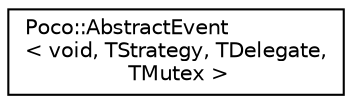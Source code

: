 digraph "Graphical Class Hierarchy"
{
 // LATEX_PDF_SIZE
  edge [fontname="Helvetica",fontsize="10",labelfontname="Helvetica",labelfontsize="10"];
  node [fontname="Helvetica",fontsize="10",shape=record];
  rankdir="LR";
  Node0 [label="Poco::AbstractEvent\l\< void, TStrategy, TDelegate,\l TMutex \>",height=0.2,width=0.4,color="black", fillcolor="white", style="filled",URL="$classPoco_1_1AbstractEvent_3_01void_00_01TStrategy_00_01TDelegate_00_01TMutex_01_4.html",tooltip=" "];
}
